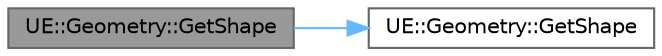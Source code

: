 digraph "UE::Geometry::GetShape"
{
 // INTERACTIVE_SVG=YES
 // LATEX_PDF_SIZE
  bgcolor="transparent";
  edge [fontname=Helvetica,fontsize=10,labelfontname=Helvetica,labelfontsize=10];
  node [fontname=Helvetica,fontsize=10,shape=box,height=0.2,width=0.4];
  rankdir="LR";
  Node1 [id="Node000001",label="UE::Geometry::GetShape",height=0.2,width=0.4,color="gray40", fillcolor="grey60", style="filled", fontcolor="black",tooltip="Convert FKConvexElem to FConvexShape3d."];
  Node1 -> Node2 [id="edge1_Node000001_Node000002",color="steelblue1",style="solid",tooltip=" "];
  Node2 [id="Node000002",label="UE::Geometry::GetShape",height=0.2,width=0.4,color="grey40", fillcolor="white", style="filled",URL="$d9/d39/namespaceUE_1_1Geometry.html#a4dca66c142032bc9a9371674dfb2db9d",tooltip="Convert FKSphereElem to FSphereShape3d."];
}
